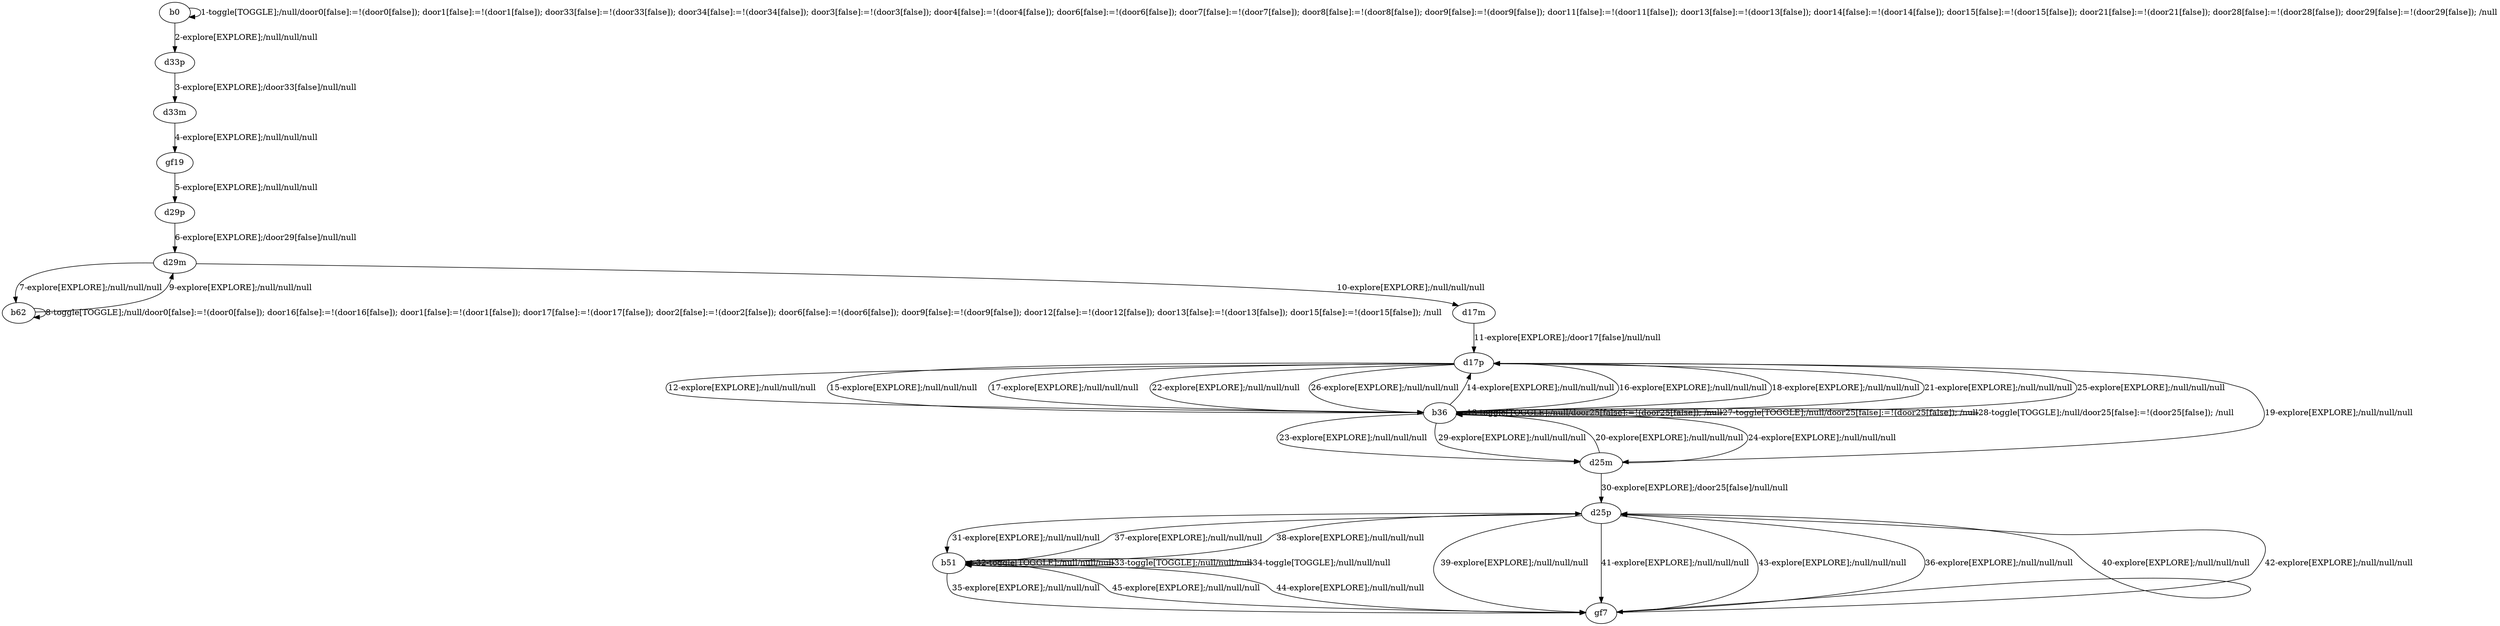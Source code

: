 # Total number of goals covered by this test: 9
# b51 --> d25p
# b51 --> gf7
# d25m --> d25p
# gf7 --> b51
# b36 --> b36
# gf7 --> d25p
# d25p --> b51
# d25p --> gf7
# b51 --> b51

digraph g {
"b0" -> "b0" [label = "1-toggle[TOGGLE];/null/door0[false]:=!(door0[false]); door1[false]:=!(door1[false]); door33[false]:=!(door33[false]); door34[false]:=!(door34[false]); door3[false]:=!(door3[false]); door4[false]:=!(door4[false]); door6[false]:=!(door6[false]); door7[false]:=!(door7[false]); door8[false]:=!(door8[false]); door9[false]:=!(door9[false]); door11[false]:=!(door11[false]); door13[false]:=!(door13[false]); door14[false]:=!(door14[false]); door15[false]:=!(door15[false]); door21[false]:=!(door21[false]); door28[false]:=!(door28[false]); door29[false]:=!(door29[false]); /null"];
"b0" -> "d33p" [label = "2-explore[EXPLORE];/null/null/null"];
"d33p" -> "d33m" [label = "3-explore[EXPLORE];/door33[false]/null/null"];
"d33m" -> "gf19" [label = "4-explore[EXPLORE];/null/null/null"];
"gf19" -> "d29p" [label = "5-explore[EXPLORE];/null/null/null"];
"d29p" -> "d29m" [label = "6-explore[EXPLORE];/door29[false]/null/null"];
"d29m" -> "b62" [label = "7-explore[EXPLORE];/null/null/null"];
"b62" -> "b62" [label = "8-toggle[TOGGLE];/null/door0[false]:=!(door0[false]); door16[false]:=!(door16[false]); door1[false]:=!(door1[false]); door17[false]:=!(door17[false]); door2[false]:=!(door2[false]); door6[false]:=!(door6[false]); door9[false]:=!(door9[false]); door12[false]:=!(door12[false]); door13[false]:=!(door13[false]); door15[false]:=!(door15[false]); /null"];
"b62" -> "d29m" [label = "9-explore[EXPLORE];/null/null/null"];
"d29m" -> "d17m" [label = "10-explore[EXPLORE];/null/null/null"];
"d17m" -> "d17p" [label = "11-explore[EXPLORE];/door17[false]/null/null"];
"d17p" -> "b36" [label = "12-explore[EXPLORE];/null/null/null"];
"b36" -> "b36" [label = "13-toggle[TOGGLE];/null/door25[false]:=!(door25[false]); /null"];
"b36" -> "d17p" [label = "14-explore[EXPLORE];/null/null/null"];
"d17p" -> "b36" [label = "15-explore[EXPLORE];/null/null/null"];
"b36" -> "d17p" [label = "16-explore[EXPLORE];/null/null/null"];
"d17p" -> "b36" [label = "17-explore[EXPLORE];/null/null/null"];
"b36" -> "d17p" [label = "18-explore[EXPLORE];/null/null/null"];
"d17p" -> "d25m" [label = "19-explore[EXPLORE];/null/null/null"];
"d25m" -> "b36" [label = "20-explore[EXPLORE];/null/null/null"];
"b36" -> "d17p" [label = "21-explore[EXPLORE];/null/null/null"];
"d17p" -> "b36" [label = "22-explore[EXPLORE];/null/null/null"];
"b36" -> "d25m" [label = "23-explore[EXPLORE];/null/null/null"];
"d25m" -> "b36" [label = "24-explore[EXPLORE];/null/null/null"];
"b36" -> "d17p" [label = "25-explore[EXPLORE];/null/null/null"];
"d17p" -> "b36" [label = "26-explore[EXPLORE];/null/null/null"];
"b36" -> "b36" [label = "27-toggle[TOGGLE];/null/door25[false]:=!(door25[false]); /null"];
"b36" -> "b36" [label = "28-toggle[TOGGLE];/null/door25[false]:=!(door25[false]); /null"];
"b36" -> "d25m" [label = "29-explore[EXPLORE];/null/null/null"];
"d25m" -> "d25p" [label = "30-explore[EXPLORE];/door25[false]/null/null"];
"d25p" -> "b51" [label = "31-explore[EXPLORE];/null/null/null"];
"b51" -> "b51" [label = "32-toggle[TOGGLE];/null/null/null"];
"b51" -> "b51" [label = "33-toggle[TOGGLE];/null/null/null"];
"b51" -> "b51" [label = "34-toggle[TOGGLE];/null/null/null"];
"b51" -> "gf7" [label = "35-explore[EXPLORE];/null/null/null"];
"gf7" -> "d25p" [label = "36-explore[EXPLORE];/null/null/null"];
"d25p" -> "b51" [label = "37-explore[EXPLORE];/null/null/null"];
"b51" -> "d25p" [label = "38-explore[EXPLORE];/null/null/null"];
"d25p" -> "gf7" [label = "39-explore[EXPLORE];/null/null/null"];
"gf7" -> "d25p" [label = "40-explore[EXPLORE];/null/null/null"];
"d25p" -> "gf7" [label = "41-explore[EXPLORE];/null/null/null"];
"gf7" -> "d25p" [label = "42-explore[EXPLORE];/null/null/null"];
"d25p" -> "gf7" [label = "43-explore[EXPLORE];/null/null/null"];
"gf7" -> "b51" [label = "44-explore[EXPLORE];/null/null/null"];
"b51" -> "gf7" [label = "45-explore[EXPLORE];/null/null/null"];
}